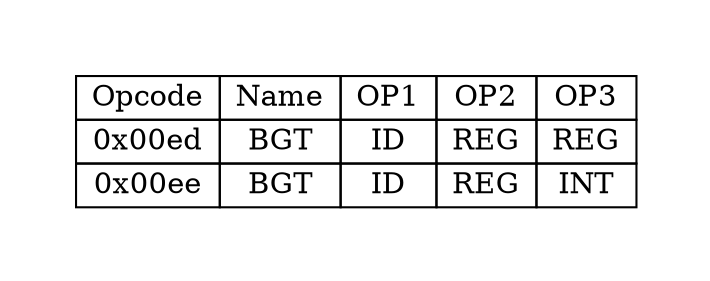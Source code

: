 digraph{
graph [pad="0.5", nodesep="0.5", ranksep="2" ]
node[shape=plain]
Foo [label=<
<table border="0" cellborder="1" cellspacing="0">
<tr><td> Opcode </td> <td> Name </td> <td> OP1 </td><td> OP2 </td><td> OP3 </td> </tr>
<tr><td> 0x00ed </td><td> BGT </td><td> ID </td><td> REG </td><td> REG </td> </tr>
<tr><td> 0x00ee </td><td> BGT </td><td> ID </td><td> REG </td><td> INT </td> </tr>
</table>>];
}
